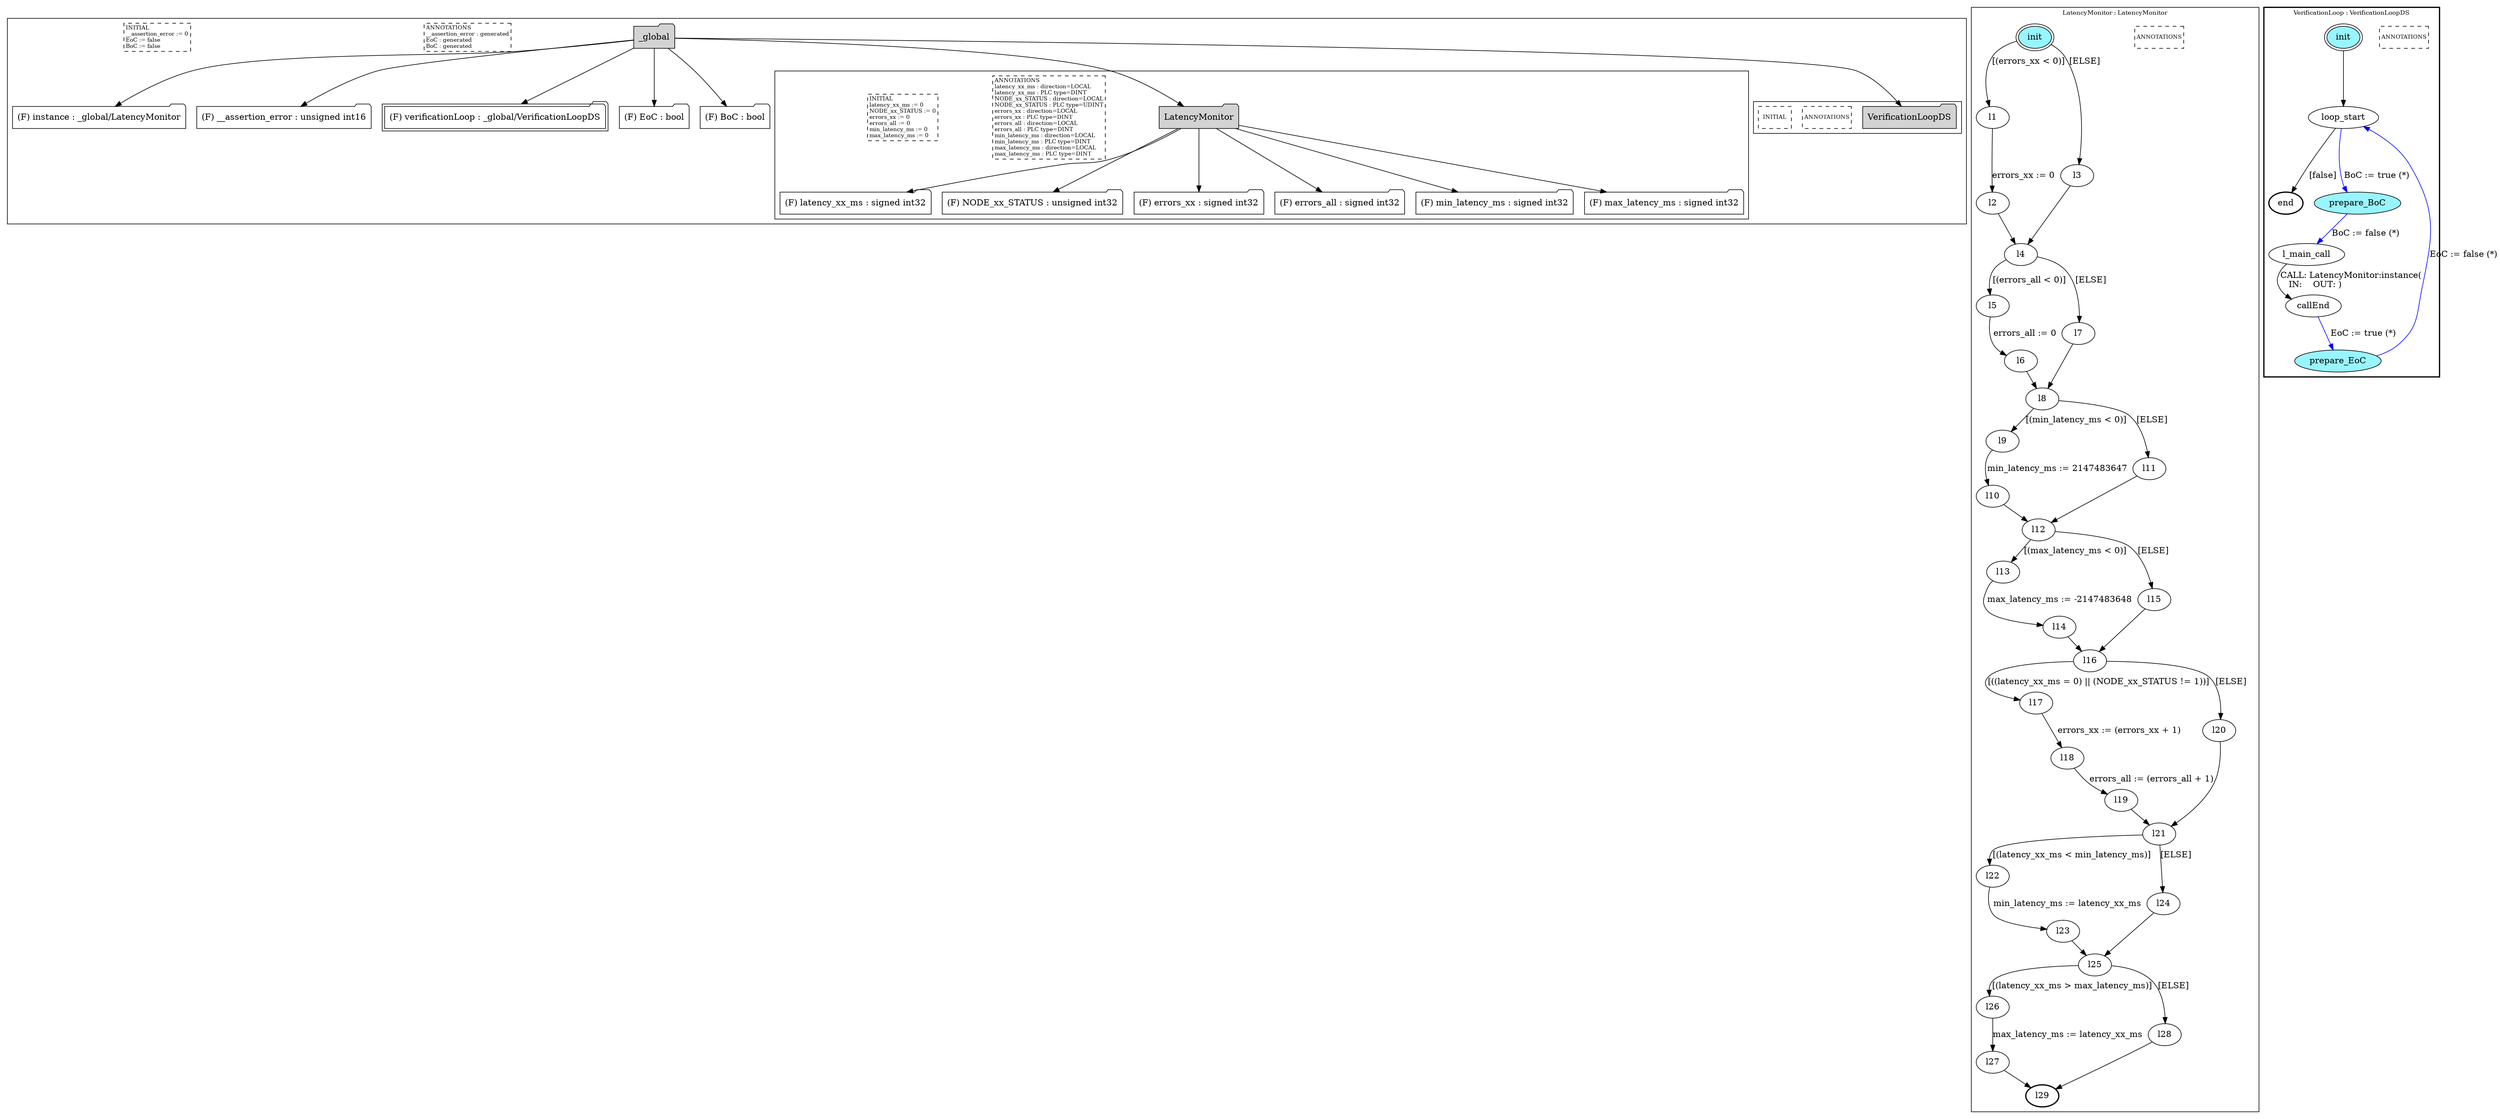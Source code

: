 digraph G {
	subgraph cluster__global124351398 {
		node [shape="folder", style="filled"];
		//label="_global";
		_global124351398 [label="_global"];
		_global124351398 -> instance1793759719;
		instance1793759719 [label = "(F) instance : _global/LatencyMonitor", fillcolor="white" ];
		_global124351398 -> __assertion_error1887965475;
		__assertion_error1887965475 [label = "(F) __assertion_error : unsigned int16", fillcolor="white" ];
		_global124351398 -> verificationLoop1117812847;
		verificationLoop1117812847 [label = "(F) verificationLoop : _global/VerificationLoopDS", fillcolor="white" , peripheries=2];
		_global124351398 -> EoC1512759723;
		EoC1512759723 [label = "(F) EoC : bool", fillcolor="white" ];
		_global124351398 -> BoC556773329;
		BoC556773329 [label = "(F) BoC : bool", fillcolor="white" ];
		_global124351398 -> LatencyMonitor1906635841;
		subgraph cluster_LatencyMonitor1906635841 {
			node [shape="folder", style="filled"];
			//label="LatencyMonitor";
			LatencyMonitor1906635841 [label="LatencyMonitor"];
			LatencyMonitor1906635841 -> latency_xx_ms1843885967;
			latency_xx_ms1843885967 [label = "(F) latency_xx_ms : signed int32", fillcolor="white" ];
			LatencyMonitor1906635841 -> NODE_xx_STATUS1289903687;
			NODE_xx_STATUS1289903687 [label = "(F) NODE_xx_STATUS : unsigned int32", fillcolor="white" ];
			LatencyMonitor1906635841 -> errors_xx1162595263;
			errors_xx1162595263 [label = "(F) errors_xx : signed int32", fillcolor="white" ];
			LatencyMonitor1906635841 -> errors_all2124688514;
			errors_all2124688514 [label = "(F) errors_all : signed int32", fillcolor="white" ];
			LatencyMonitor1906635841 -> min_latency_ms1990419108;
			min_latency_ms1990419108 [label = "(F) min_latency_ms : signed int32", fillcolor="white" ];
			LatencyMonitor1906635841 -> max_latency_ms2043313130;
			max_latency_ms2043313130 [label = "(F) max_latency_ms : signed int32", fillcolor="white" ];
			
			annotations_pseudonode_LatencyMonitor1906635841 [
				label="ANNOTATIONS\llatency_xx_ms : direction=LOCAL\llatency_xx_ms : PLC type=DINT\lNODE_xx_STATUS : direction=LOCAL\lNODE_xx_STATUS : PLC type=UDINT\lerrors_xx : direction=LOCAL\lerrors_xx : PLC type=DINT\lerrors_all : direction=LOCAL\lerrors_all : PLC type=DINT\lmin_latency_ms : direction=LOCAL\lmin_latency_ms : PLC type=DINT\lmax_latency_ms : direction=LOCAL\lmax_latency_ms : PLC type=DINT\l",
				fontsize=9, margin="0.04,0.04", fillcolor="white", shape="rectangle", style="dashed"];
			initamt_pseudonode_LatencyMonitor1906635841 [
				label="INITIAL\llatency_xx_ms := 0\lNODE_xx_STATUS := 0\lerrors_xx := 0\lerrors_all := 0\lmin_latency_ms := 0\lmax_latency_ms := 0\l",
				fontsize=9, margin="0.04,0.04", fillcolor="lightyellow", shape="rectangle", style="dashed"];
		}
		_global124351398 -> VerificationLoopDS1891799894;
		subgraph cluster_VerificationLoopDS1891799894 {
			node [shape="folder", style="filled"];
			//label="VerificationLoopDS";
			VerificationLoopDS1891799894 [label="VerificationLoopDS"];
			
			annotations_pseudonode_VerificationLoopDS1891799894 [
				label="ANNOTATIONS",
				fontsize=9, margin="0.04,0.04", fillcolor="white", shape="rectangle", style="dashed"];
			initamt_pseudonode_VerificationLoopDS1891799894 [
				label="INITIAL",
				fontsize=9, margin="0.04,0.04", fillcolor="lightyellow", shape="rectangle", style="dashed"];
		}
		
		annotations_pseudonode__global124351398 [
			label="ANNOTATIONS\l__assertion_error : generated\lEoC : generated\lBoC : generated\l",
			fontsize=9, margin="0.04,0.04", fillcolor="white", shape="rectangle", style="dashed"];
		initamt_pseudonode__global124351398 [
			label="INITIAL\l__assertion_error := 0\lEoC := false\lBoC := false\l",
			fontsize=9, margin="0.04,0.04", fillcolor="lightyellow", shape="rectangle", style="dashed"];
	}
	subgraph clusterLatencyMonitor {
		node [style="filled"];
		color="black";
		fontsize=10;
		ranksep=0.4;
		
		label="LatencyMonitor : LatencyMonitor";
		
		annotations_pseudonode_LatencyMonitor [
			label="ANNOTATIONS",
			fontsize=9, margin="0.04,0.04", fillcolor="white", shape="rectangle", style="dashed"];
		
		init_LatencyMonitor [label="init", color="black", fillcolor="cadetblue1", peripheries=2, shape="ellipse"];
		l1_LatencyMonitor [label="l1", color="black", fillcolor="white", shape="ellipse"];
		l2_LatencyMonitor [label="l2", color="black", fillcolor="white", shape="ellipse"];
		l3_LatencyMonitor [label="l3", color="black", fillcolor="white", shape="ellipse"];
		l4_LatencyMonitor [label="l4", color="black", fillcolor="white", shape="ellipse"];
		l5_LatencyMonitor [label="l5", color="black", fillcolor="white", shape="ellipse"];
		l6_LatencyMonitor [label="l6", color="black", fillcolor="white", shape="ellipse"];
		l7_LatencyMonitor [label="l7", color="black", fillcolor="white", shape="ellipse"];
		l8_LatencyMonitor [label="l8", color="black", fillcolor="white", shape="ellipse"];
		l9_LatencyMonitor [label="l9", color="black", fillcolor="white", shape="ellipse"];
		l10_LatencyMonitor [label="l10", color="black", fillcolor="white", shape="ellipse"];
		l11_LatencyMonitor [label="l11", color="black", fillcolor="white", shape="ellipse"];
		l12_LatencyMonitor [label="l12", color="black", fillcolor="white", shape="ellipse"];
		l13_LatencyMonitor [label="l13", color="black", fillcolor="white", shape="ellipse"];
		l14_LatencyMonitor [label="l14", color="black", fillcolor="white", shape="ellipse"];
		l15_LatencyMonitor [label="l15", color="black", fillcolor="white", shape="ellipse"];
		l16_LatencyMonitor [label="l16", color="black", fillcolor="white", shape="ellipse"];
		l17_LatencyMonitor [label="l17", color="black", fillcolor="white", shape="ellipse"];
		l18_LatencyMonitor [label="l18", color="black", fillcolor="white", shape="ellipse"];
		l19_LatencyMonitor [label="l19", color="black", fillcolor="white", shape="ellipse"];
		l20_LatencyMonitor [label="l20", color="black", fillcolor="white", shape="ellipse"];
		l21_LatencyMonitor [label="l21", color="black", fillcolor="white", shape="ellipse"];
		l22_LatencyMonitor [label="l22", color="black", fillcolor="white", shape="ellipse"];
		l23_LatencyMonitor [label="l23", color="black", fillcolor="white", shape="ellipse"];
		l24_LatencyMonitor [label="l24", color="black", fillcolor="white", shape="ellipse"];
		l25_LatencyMonitor [label="l25", color="black", fillcolor="white", shape="ellipse"];
		l26_LatencyMonitor [label="l26", color="black", fillcolor="white", shape="ellipse"];
		l27_LatencyMonitor [label="l27", color="black", fillcolor="white", shape="ellipse"];
		l28_LatencyMonitor [label="l28", color="black", fillcolor="white", shape="ellipse"];
		l29_LatencyMonitor [label="l29", color="black", fillcolor="white", style=bold, shape="ellipse"];
		init_LatencyMonitor -> l1_LatencyMonitor [color="black", label="[(errors_xx < 0)]"];
		l1_LatencyMonitor -> l2_LatencyMonitor [color="black", label="errors_xx := 0"];
		init_LatencyMonitor -> l3_LatencyMonitor [color="black", label="[ELSE]"];
		l2_LatencyMonitor -> l4_LatencyMonitor [color="black", label=""];
		l3_LatencyMonitor -> l4_LatencyMonitor [color="black", label=""];
		l4_LatencyMonitor -> l5_LatencyMonitor [color="black", label="[(errors_all < 0)]"];
		l5_LatencyMonitor -> l6_LatencyMonitor [color="black", label="errors_all := 0"];
		l4_LatencyMonitor -> l7_LatencyMonitor [color="black", label="[ELSE]"];
		l6_LatencyMonitor -> l8_LatencyMonitor [color="black", label=""];
		l7_LatencyMonitor -> l8_LatencyMonitor [color="black", label=""];
		l8_LatencyMonitor -> l9_LatencyMonitor [color="black", label="[(min_latency_ms < 0)]"];
		l9_LatencyMonitor -> l10_LatencyMonitor [color="black", label="min_latency_ms := 2147483647"];
		l8_LatencyMonitor -> l11_LatencyMonitor [color="black", label="[ELSE]"];
		l10_LatencyMonitor -> l12_LatencyMonitor [color="black", label=""];
		l11_LatencyMonitor -> l12_LatencyMonitor [color="black", label=""];
		l12_LatencyMonitor -> l13_LatencyMonitor [color="black", label="[(max_latency_ms < 0)]"];
		l13_LatencyMonitor -> l14_LatencyMonitor [color="black", label="max_latency_ms := -2147483648"];
		l12_LatencyMonitor -> l15_LatencyMonitor [color="black", label="[ELSE]"];
		l14_LatencyMonitor -> l16_LatencyMonitor [color="black", label=""];
		l15_LatencyMonitor -> l16_LatencyMonitor [color="black", label=""];
		l16_LatencyMonitor -> l17_LatencyMonitor [color="black", label="[((latency_xx_ms = 0) || (NODE_xx_STATUS != 1))]"];
		l17_LatencyMonitor -> l18_LatencyMonitor [color="black", label="errors_xx := (errors_xx + 1)"];
		l18_LatencyMonitor -> l19_LatencyMonitor [color="black", label="errors_all := (errors_all + 1)"];
		l16_LatencyMonitor -> l20_LatencyMonitor [color="black", label="[ELSE]"];
		l19_LatencyMonitor -> l21_LatencyMonitor [color="black", label=""];
		l20_LatencyMonitor -> l21_LatencyMonitor [color="black", label=""];
		l21_LatencyMonitor -> l22_LatencyMonitor [color="black", label="[(latency_xx_ms < min_latency_ms)]"];
		l22_LatencyMonitor -> l23_LatencyMonitor [color="black", label="min_latency_ms := latency_xx_ms"];
		l21_LatencyMonitor -> l24_LatencyMonitor [color="black", label="[ELSE]"];
		l23_LatencyMonitor -> l25_LatencyMonitor [color="black", label=""];
		l24_LatencyMonitor -> l25_LatencyMonitor [color="black", label=""];
		l25_LatencyMonitor -> l26_LatencyMonitor [color="black", label="[(latency_xx_ms > max_latency_ms)]"];
		l26_LatencyMonitor -> l27_LatencyMonitor [color="black", label="max_latency_ms := latency_xx_ms"];
		l25_LatencyMonitor -> l28_LatencyMonitor [color="black", label="[ELSE]"];
		l27_LatencyMonitor -> l29_LatencyMonitor [color="black", label=""];
		l28_LatencyMonitor -> l29_LatencyMonitor [color="black", label=""];
	}
	subgraph clusterVerificationLoop {
		node [style="filled"];
		style=bold;
		color="black";
		fontsize=10;
		ranksep=0.4;
		
		label="VerificationLoop : VerificationLoopDS";
		
		annotations_pseudonode_VerificationLoop [
			label="ANNOTATIONS",
			fontsize=9, margin="0.04,0.04", fillcolor="white", shape="rectangle", style="dashed"];
		
		init_VerificationLoop [label="init", color="black", fillcolor="cadetblue1", peripheries=2, shape="ellipse"];
		end_VerificationLoop [label="end", color="black", fillcolor="cadetblue1", style=bold, shape="ellipse"];
		loop_start_VerificationLoop [label="loop_start", color="black", fillcolor="white", shape="ellipse"];
		prepare_BoC_VerificationLoop [label="prepare_BoC", color="black", fillcolor="cadetblue1", shape="ellipse"];
		l_main_call_VerificationLoop [label="l_main_call", color="black", fillcolor="white", shape="ellipse"];
		callEnd_VerificationLoop [label="callEnd", color="black", fillcolor="white", shape="ellipse"];
		prepare_EoC_VerificationLoop [label="prepare_EoC", color="black", fillcolor="cadetblue1", shape="ellipse"];
		init_VerificationLoop -> loop_start_VerificationLoop [color="black", label=""];
		loop_start_VerificationLoop -> prepare_BoC_VerificationLoop [color="blue", label="BoC := true (*)"];
		prepare_BoC_VerificationLoop -> l_main_call_VerificationLoop [color="blue", label="BoC := false (*)"];
		l_main_call_VerificationLoop -> callEnd_VerificationLoop [color="black", label="CALL: LatencyMonitor:instance(\l   IN:    OUT: )\l"];
		callEnd_VerificationLoop -> prepare_EoC_VerificationLoop [color="blue", label="EoC := true (*)"];
		prepare_EoC_VerificationLoop -> loop_start_VerificationLoop [color="blue", label="EoC := false (*)"];
		loop_start_VerificationLoop -> end_VerificationLoop [color="black", label="[false]"];
	}
}

